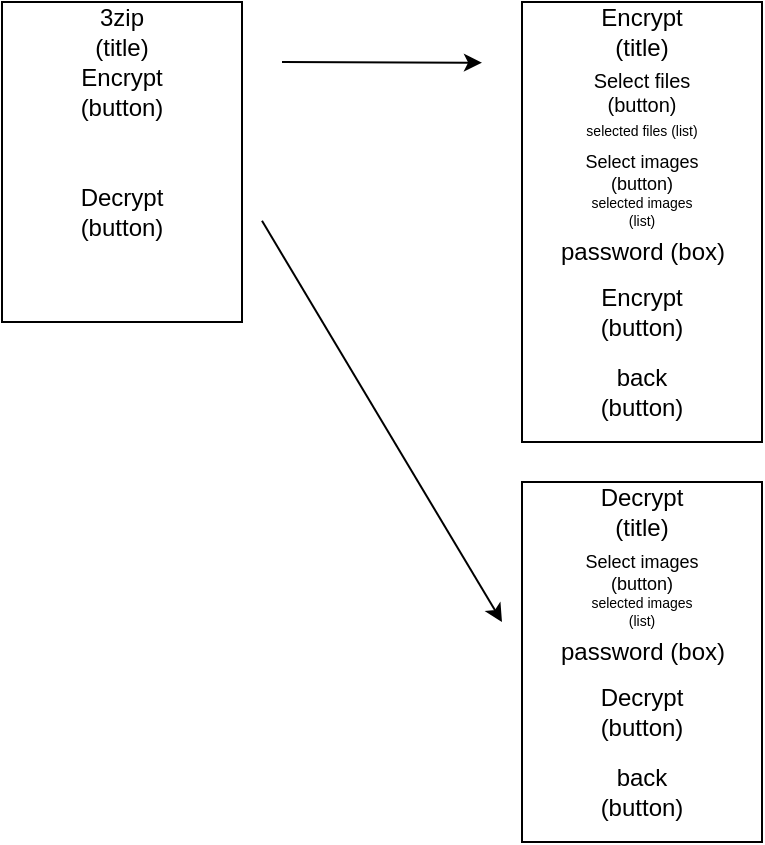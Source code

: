<mxfile version="26.0.9">
  <diagram name="Page-1" id="lP0KMhrnU7VJ4-2vI4qK">
    <mxGraphModel dx="768" dy="606" grid="1" gridSize="10" guides="1" tooltips="1" connect="1" arrows="1" fold="1" page="1" pageScale="1" pageWidth="850" pageHeight="1100" math="0" shadow="0">
      <root>
        <mxCell id="0" />
        <mxCell id="1" parent="0" />
        <mxCell id="sBBwmr0-jNvAD0dArZGU-1" value="" style="rounded=0;whiteSpace=wrap;html=1;" vertex="1" parent="1">
          <mxGeometry x="80" y="80" width="120" height="160" as="geometry" />
        </mxCell>
        <mxCell id="sBBwmr0-jNvAD0dArZGU-2" value="3zip&lt;br&gt;(title)" style="text;html=1;align=center;verticalAlign=middle;whiteSpace=wrap;rounded=0;" vertex="1" parent="1">
          <mxGeometry x="110" y="80" width="60" height="30" as="geometry" />
        </mxCell>
        <mxCell id="sBBwmr0-jNvAD0dArZGU-3" value="Encrypt (button)" style="text;html=1;align=center;verticalAlign=middle;whiteSpace=wrap;rounded=0;" vertex="1" parent="1">
          <mxGeometry x="110" y="110" width="60" height="30" as="geometry" />
        </mxCell>
        <mxCell id="sBBwmr0-jNvAD0dArZGU-4" value="Decrypt (button)" style="text;html=1;align=center;verticalAlign=middle;whiteSpace=wrap;rounded=0;" vertex="1" parent="1">
          <mxGeometry x="110" y="170" width="60" height="30" as="geometry" />
        </mxCell>
        <mxCell id="sBBwmr0-jNvAD0dArZGU-5" value="" style="endArrow=classic;html=1;rounded=0;" edge="1" parent="1">
          <mxGeometry width="50" height="50" relative="1" as="geometry">
            <mxPoint x="220" y="110" as="sourcePoint" />
            <mxPoint x="320" y="110.34" as="targetPoint" />
          </mxGeometry>
        </mxCell>
        <mxCell id="sBBwmr0-jNvAD0dArZGU-6" value="" style="rounded=0;whiteSpace=wrap;html=1;" vertex="1" parent="1">
          <mxGeometry x="340" y="80" width="120" height="220" as="geometry" />
        </mxCell>
        <mxCell id="sBBwmr0-jNvAD0dArZGU-7" value="Encrypt&lt;br&gt;(title)" style="text;html=1;align=center;verticalAlign=middle;whiteSpace=wrap;rounded=0;" vertex="1" parent="1">
          <mxGeometry x="370" y="80" width="60" height="30" as="geometry" />
        </mxCell>
        <mxCell id="sBBwmr0-jNvAD0dArZGU-8" value="Select files (button)" style="text;html=1;align=center;verticalAlign=middle;whiteSpace=wrap;rounded=0;fontSize=10;" vertex="1" parent="1">
          <mxGeometry x="370" y="110" width="60" height="30" as="geometry" />
        </mxCell>
        <mxCell id="sBBwmr0-jNvAD0dArZGU-9" value="selected files (list)" style="text;html=1;align=center;verticalAlign=middle;whiteSpace=wrap;rounded=0;fontSize=7;" vertex="1" parent="1">
          <mxGeometry x="370" y="130" width="60" height="30" as="geometry" />
        </mxCell>
        <mxCell id="sBBwmr0-jNvAD0dArZGU-10" value="Select images (button)" style="text;html=1;align=center;verticalAlign=middle;whiteSpace=wrap;rounded=0;fontSize=9;" vertex="1" parent="1">
          <mxGeometry x="370" y="150" width="60" height="30" as="geometry" />
        </mxCell>
        <mxCell id="sBBwmr0-jNvAD0dArZGU-11" value="selected images (list)" style="text;html=1;align=center;verticalAlign=middle;whiteSpace=wrap;rounded=0;fontSize=7;" vertex="1" parent="1">
          <mxGeometry x="370" y="170" width="60" height="30" as="geometry" />
        </mxCell>
        <mxCell id="sBBwmr0-jNvAD0dArZGU-12" value="password (box)" style="text;html=1;align=center;verticalAlign=middle;whiteSpace=wrap;rounded=0;" vertex="1" parent="1">
          <mxGeometry x="347.5" y="190" width="105" height="30" as="geometry" />
        </mxCell>
        <mxCell id="sBBwmr0-jNvAD0dArZGU-13" value="Encrypt&lt;br&gt;(button)" style="text;html=1;align=center;verticalAlign=middle;whiteSpace=wrap;rounded=0;" vertex="1" parent="1">
          <mxGeometry x="370" y="220" width="60" height="30" as="geometry" />
        </mxCell>
        <mxCell id="sBBwmr0-jNvAD0dArZGU-14" value="back&lt;br&gt;(button)" style="text;html=1;align=center;verticalAlign=middle;whiteSpace=wrap;rounded=0;" vertex="1" parent="1">
          <mxGeometry x="370" y="260" width="60" height="30" as="geometry" />
        </mxCell>
        <mxCell id="sBBwmr0-jNvAD0dArZGU-15" value="" style="rounded=0;whiteSpace=wrap;html=1;" vertex="1" parent="1">
          <mxGeometry x="340" y="320" width="120" height="180" as="geometry" />
        </mxCell>
        <mxCell id="sBBwmr0-jNvAD0dArZGU-16" value="Decrypt&lt;br&gt;(title)" style="text;html=1;align=center;verticalAlign=middle;whiteSpace=wrap;rounded=0;" vertex="1" parent="1">
          <mxGeometry x="370" y="320" width="60" height="30" as="geometry" />
        </mxCell>
        <mxCell id="sBBwmr0-jNvAD0dArZGU-19" value="Select images (button)" style="text;html=1;align=center;verticalAlign=middle;whiteSpace=wrap;rounded=0;fontSize=9;" vertex="1" parent="1">
          <mxGeometry x="370" y="350" width="60" height="30" as="geometry" />
        </mxCell>
        <mxCell id="sBBwmr0-jNvAD0dArZGU-20" value="selected images (list)" style="text;html=1;align=center;verticalAlign=middle;whiteSpace=wrap;rounded=0;fontSize=7;" vertex="1" parent="1">
          <mxGeometry x="370" y="370" width="60" height="30" as="geometry" />
        </mxCell>
        <mxCell id="sBBwmr0-jNvAD0dArZGU-21" value="password (box)" style="text;html=1;align=center;verticalAlign=middle;whiteSpace=wrap;rounded=0;" vertex="1" parent="1">
          <mxGeometry x="347.5" y="390" width="105" height="30" as="geometry" />
        </mxCell>
        <mxCell id="sBBwmr0-jNvAD0dArZGU-22" value="Decrypt&lt;br&gt;(button)" style="text;html=1;align=center;verticalAlign=middle;whiteSpace=wrap;rounded=0;" vertex="1" parent="1">
          <mxGeometry x="370" y="420" width="60" height="30" as="geometry" />
        </mxCell>
        <mxCell id="sBBwmr0-jNvAD0dArZGU-23" value="back&lt;br&gt;(button)" style="text;html=1;align=center;verticalAlign=middle;whiteSpace=wrap;rounded=0;" vertex="1" parent="1">
          <mxGeometry x="370" y="460" width="60" height="30" as="geometry" />
        </mxCell>
        <mxCell id="sBBwmr0-jNvAD0dArZGU-24" value="" style="endArrow=classic;html=1;rounded=0;" edge="1" parent="1">
          <mxGeometry width="50" height="50" relative="1" as="geometry">
            <mxPoint x="210" y="189.43" as="sourcePoint" />
            <mxPoint x="330" y="390" as="targetPoint" />
          </mxGeometry>
        </mxCell>
      </root>
    </mxGraphModel>
  </diagram>
</mxfile>
